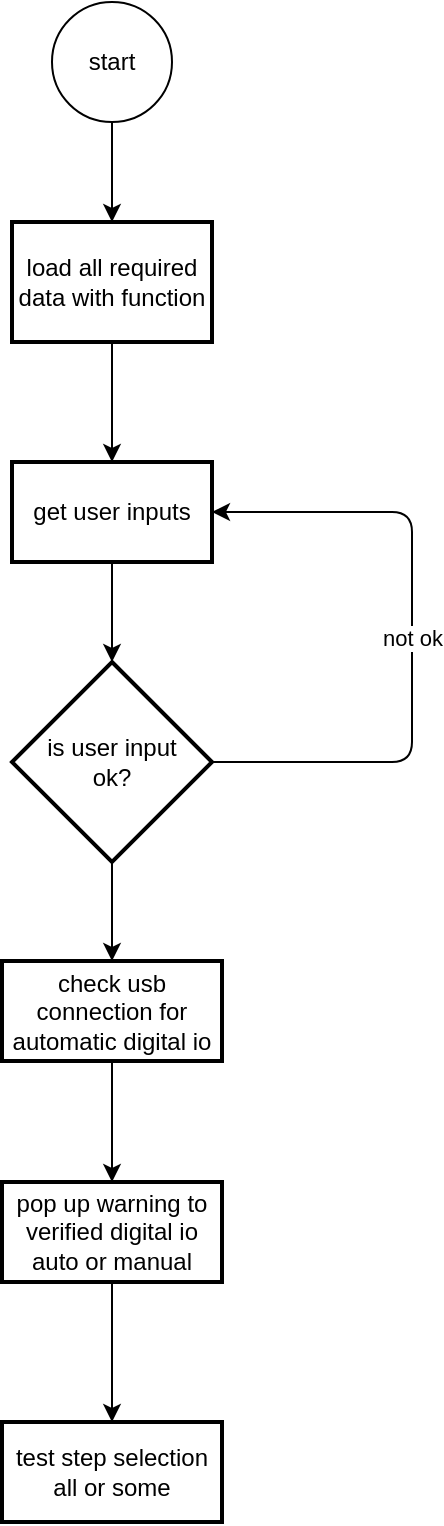 <mxfile version="14.8.1" type="github">
  <diagram id="z8RYeGYIjc0KMRlBRthc" name="Page-1">
    <mxGraphModel dx="1422" dy="882" grid="1" gridSize="10" guides="1" tooltips="1" connect="1" arrows="1" fold="1" page="1" pageScale="1" pageWidth="827" pageHeight="1169" math="0" shadow="0">
      <root>
        <mxCell id="0" />
        <mxCell id="1" parent="0" />
        <mxCell id="ofNI_tSjx9QzNaKV6KWY-3" style="edgeStyle=orthogonalEdgeStyle;orthogonalLoop=1;jettySize=auto;html=1;entryX=0.5;entryY=0;entryDx=0;entryDy=0;" edge="1" parent="1" source="ofNI_tSjx9QzNaKV6KWY-1" target="ofNI_tSjx9QzNaKV6KWY-2">
          <mxGeometry relative="1" as="geometry" />
        </mxCell>
        <mxCell id="ofNI_tSjx9QzNaKV6KWY-1" value="start" style="ellipse;whiteSpace=wrap;html=1;aspect=fixed;" vertex="1" parent="1">
          <mxGeometry x="350" y="80" width="60" height="60" as="geometry" />
        </mxCell>
        <mxCell id="ofNI_tSjx9QzNaKV6KWY-13" style="edgeStyle=orthogonalEdgeStyle;orthogonalLoop=1;jettySize=auto;html=1;entryX=0.5;entryY=0;entryDx=0;entryDy=0;" edge="1" parent="1" source="ofNI_tSjx9QzNaKV6KWY-2" target="ofNI_tSjx9QzNaKV6KWY-10">
          <mxGeometry relative="1" as="geometry" />
        </mxCell>
        <mxCell id="ofNI_tSjx9QzNaKV6KWY-2" value="load all required data with function" style="whiteSpace=wrap;html=1;absoluteArcSize=1;arcSize=14;strokeWidth=2;" vertex="1" parent="1">
          <mxGeometry x="330" y="190" width="100" height="60" as="geometry" />
        </mxCell>
        <mxCell id="ofNI_tSjx9QzNaKV6KWY-15" style="edgeStyle=orthogonalEdgeStyle;orthogonalLoop=1;jettySize=auto;html=1;entryX=0.5;entryY=0;entryDx=0;entryDy=0;entryPerimeter=0;" edge="1" parent="1" source="ofNI_tSjx9QzNaKV6KWY-10" target="ofNI_tSjx9QzNaKV6KWY-14">
          <mxGeometry relative="1" as="geometry" />
        </mxCell>
        <mxCell id="ofNI_tSjx9QzNaKV6KWY-10" value="get user inputs" style="whiteSpace=wrap;html=1;absoluteArcSize=1;arcSize=14;strokeWidth=2;" vertex="1" parent="1">
          <mxGeometry x="330" y="310" width="100" height="50" as="geometry" />
        </mxCell>
        <mxCell id="ofNI_tSjx9QzNaKV6KWY-17" value="not ok" style="edgeStyle=orthogonalEdgeStyle;orthogonalLoop=1;jettySize=auto;html=1;exitX=1;exitY=0.5;exitDx=0;exitDy=0;exitPerimeter=0;entryX=1;entryY=0.5;entryDx=0;entryDy=0;" edge="1" parent="1" source="ofNI_tSjx9QzNaKV6KWY-14" target="ofNI_tSjx9QzNaKV6KWY-10">
          <mxGeometry relative="1" as="geometry">
            <Array as="points">
              <mxPoint x="530" y="460" />
              <mxPoint x="530" y="335" />
            </Array>
          </mxGeometry>
        </mxCell>
        <mxCell id="ofNI_tSjx9QzNaKV6KWY-20" style="edgeStyle=orthogonalEdgeStyle;rounded=0;orthogonalLoop=1;jettySize=auto;html=1;entryX=0.5;entryY=0;entryDx=0;entryDy=0;" edge="1" parent="1" source="ofNI_tSjx9QzNaKV6KWY-14" target="ofNI_tSjx9QzNaKV6KWY-19">
          <mxGeometry relative="1" as="geometry" />
        </mxCell>
        <mxCell id="ofNI_tSjx9QzNaKV6KWY-14" value="is user input &lt;br&gt;ok?" style="strokeWidth=2;html=1;shape=mxgraph.flowchart.decision;whiteSpace=wrap;" vertex="1" parent="1">
          <mxGeometry x="330" y="410" width="100" height="100" as="geometry" />
        </mxCell>
        <mxCell id="ofNI_tSjx9QzNaKV6KWY-22" style="edgeStyle=orthogonalEdgeStyle;rounded=0;orthogonalLoop=1;jettySize=auto;html=1;entryX=0.5;entryY=0;entryDx=0;entryDy=0;" edge="1" parent="1" source="ofNI_tSjx9QzNaKV6KWY-19" target="ofNI_tSjx9QzNaKV6KWY-21">
          <mxGeometry relative="1" as="geometry" />
        </mxCell>
        <mxCell id="ofNI_tSjx9QzNaKV6KWY-19" value="check usb connection for automatic digital io" style="whiteSpace=wrap;html=1;absoluteArcSize=1;arcSize=14;strokeWidth=2;align=center;" vertex="1" parent="1">
          <mxGeometry x="325" y="559.5" width="110" height="50" as="geometry" />
        </mxCell>
        <mxCell id="ofNI_tSjx9QzNaKV6KWY-24" style="edgeStyle=orthogonalEdgeStyle;rounded=0;orthogonalLoop=1;jettySize=auto;html=1;entryX=0.5;entryY=0;entryDx=0;entryDy=0;" edge="1" parent="1" source="ofNI_tSjx9QzNaKV6KWY-21" target="ofNI_tSjx9QzNaKV6KWY-23">
          <mxGeometry relative="1" as="geometry" />
        </mxCell>
        <mxCell id="ofNI_tSjx9QzNaKV6KWY-21" value="pop up warning to verified digital io auto or manual" style="whiteSpace=wrap;html=1;absoluteArcSize=1;arcSize=14;strokeWidth=2;align=center;" vertex="1" parent="1">
          <mxGeometry x="325" y="670" width="110" height="50" as="geometry" />
        </mxCell>
        <mxCell id="ofNI_tSjx9QzNaKV6KWY-23" value="test step selection&lt;br&gt;all or some" style="whiteSpace=wrap;html=1;absoluteArcSize=1;arcSize=14;strokeWidth=2;align=center;" vertex="1" parent="1">
          <mxGeometry x="325" y="790" width="110" height="50" as="geometry" />
        </mxCell>
      </root>
    </mxGraphModel>
  </diagram>
</mxfile>
